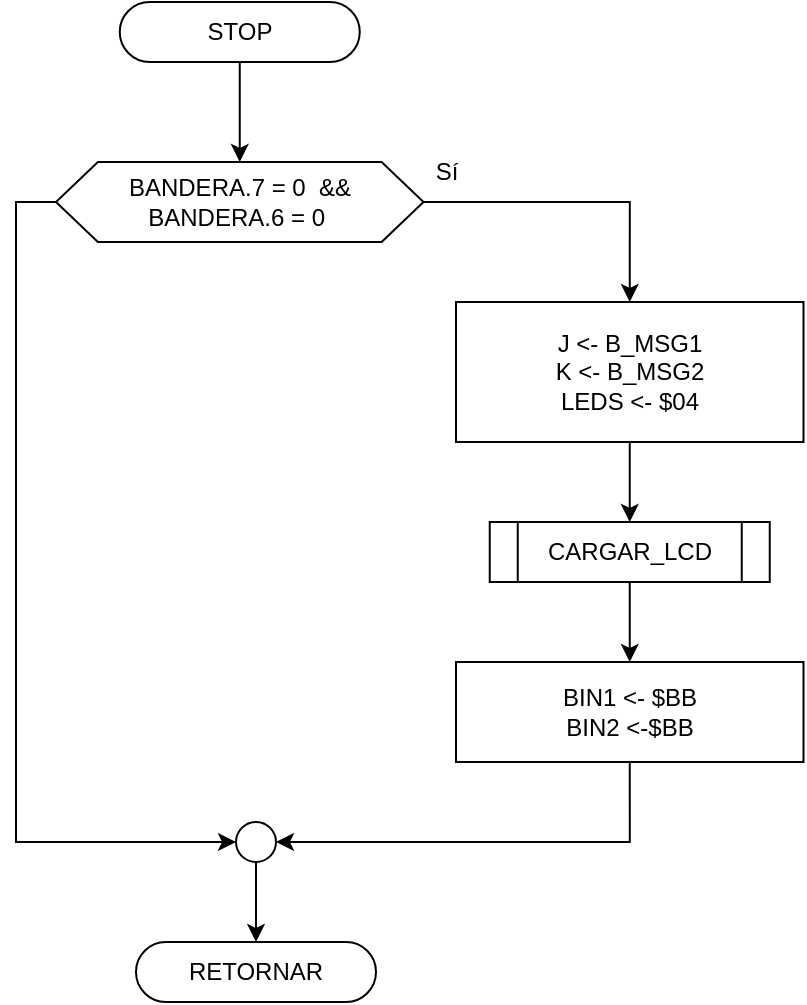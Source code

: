 <mxfile version="13.4.2" type="device"><diagram id="HACID6I4U5xCREyVADKM" name="Page-1"><mxGraphModel dx="1529" dy="699" grid="1" gridSize="10" guides="1" tooltips="1" connect="1" arrows="1" fold="1" page="1" pageScale="1" pageWidth="827" pageHeight="1169" math="0" shadow="0"><root><mxCell id="0"/><mxCell id="1" parent="0"/><mxCell id="cFvC4nPQf8YjpqaqwKia-13" style="edgeStyle=orthogonalEdgeStyle;rounded=0;orthogonalLoop=1;jettySize=auto;html=1;exitX=0.5;exitY=1;exitDx=0;exitDy=0;" edge="1" parent="1" source="cFvC4nPQf8YjpqaqwKia-1" target="cFvC4nPQf8YjpqaqwKia-12"><mxGeometry relative="1" as="geometry"/></mxCell><mxCell id="cFvC4nPQf8YjpqaqwKia-1" value="" style="ellipse;whiteSpace=wrap;html=1;aspect=fixed;" vertex="1" parent="1"><mxGeometry x="-610.0" y="660" width="20" height="20" as="geometry"/></mxCell><mxCell id="cFvC4nPQf8YjpqaqwKia-8" style="edgeStyle=orthogonalEdgeStyle;rounded=0;orthogonalLoop=1;jettySize=auto;html=1;exitX=1;exitY=0.5;exitDx=0;exitDy=0;entryX=0.5;entryY=0;entryDx=0;entryDy=0;" edge="1" parent="1" source="cFvC4nPQf8YjpqaqwKia-2" target="cFvC4nPQf8YjpqaqwKia-3"><mxGeometry relative="1" as="geometry"/></mxCell><mxCell id="cFvC4nPQf8YjpqaqwKia-11" style="edgeStyle=orthogonalEdgeStyle;rounded=0;orthogonalLoop=1;jettySize=auto;html=1;exitX=0;exitY=0.5;exitDx=0;exitDy=0;entryX=0;entryY=0.5;entryDx=0;entryDy=0;" edge="1" parent="1" source="cFvC4nPQf8YjpqaqwKia-2" target="cFvC4nPQf8YjpqaqwKia-1"><mxGeometry relative="1" as="geometry"/></mxCell><mxCell id="cFvC4nPQf8YjpqaqwKia-2" value="BANDERA.7 = 0&amp;nbsp; &amp;amp;&amp;amp;&lt;br&gt;BANDERA.6 = 0&amp;nbsp;" style="shape=hexagon;perimeter=hexagonPerimeter2;whiteSpace=wrap;html=1;size=0.114;" vertex="1" parent="1"><mxGeometry x="-700.0" y="330" width="183.76" height="40" as="geometry"/></mxCell><mxCell id="cFvC4nPQf8YjpqaqwKia-18" style="edgeStyle=orthogonalEdgeStyle;rounded=0;orthogonalLoop=1;jettySize=auto;html=1;exitX=0.5;exitY=1;exitDx=0;exitDy=0;" edge="1" parent="1" source="cFvC4nPQf8YjpqaqwKia-3" target="cFvC4nPQf8YjpqaqwKia-16"><mxGeometry relative="1" as="geometry"/></mxCell><mxCell id="cFvC4nPQf8YjpqaqwKia-3" value="J &amp;lt;- B_MSG1&lt;br&gt;K &amp;lt;- B_MSG2&lt;br&gt;LEDS &amp;lt;- $04" style="rounded=0;whiteSpace=wrap;html=1;" vertex="1" parent="1"><mxGeometry x="-500" y="400" width="173.75" height="70" as="geometry"/></mxCell><mxCell id="cFvC4nPQf8YjpqaqwKia-20" style="edgeStyle=orthogonalEdgeStyle;rounded=0;orthogonalLoop=1;jettySize=auto;html=1;exitX=0.5;exitY=1;exitDx=0;exitDy=0;entryX=1;entryY=0.5;entryDx=0;entryDy=0;" edge="1" parent="1" source="cFvC4nPQf8YjpqaqwKia-14" target="cFvC4nPQf8YjpqaqwKia-1"><mxGeometry relative="1" as="geometry"/></mxCell><mxCell id="cFvC4nPQf8YjpqaqwKia-14" value="BIN1 &amp;lt;- $BB&lt;br&gt;BIN2 &amp;lt;-$BB" style="rounded=0;whiteSpace=wrap;html=1;" vertex="1" parent="1"><mxGeometry x="-500" y="580" width="173.75" height="50" as="geometry"/></mxCell><mxCell id="cFvC4nPQf8YjpqaqwKia-4" style="edgeStyle=orthogonalEdgeStyle;rounded=0;orthogonalLoop=1;jettySize=auto;html=1;exitX=0.5;exitY=1;exitDx=0;exitDy=0;" edge="1" parent="1" source="cFvC4nPQf8YjpqaqwKia-5" target="cFvC4nPQf8YjpqaqwKia-2"><mxGeometry relative="1" as="geometry"/></mxCell><mxCell id="cFvC4nPQf8YjpqaqwKia-5" value="STOP" style="rounded=1;whiteSpace=wrap;html=1;fontSize=12;glass=0;strokeWidth=1;shadow=0;arcSize=50;" vertex="1" parent="1"><mxGeometry x="-668.12" y="250" width="120" height="30" as="geometry"/></mxCell><mxCell id="cFvC4nPQf8YjpqaqwKia-6" value="Sí" style="text;html=1;align=center;verticalAlign=middle;resizable=0;points=[];autosize=1;" vertex="1" parent="1"><mxGeometry x="-520" y="325" width="30" height="20" as="geometry"/></mxCell><mxCell id="cFvC4nPQf8YjpqaqwKia-12" value="RETORNAR" style="rounded=1;whiteSpace=wrap;html=1;fontSize=12;glass=0;strokeWidth=1;shadow=0;arcSize=50;" vertex="1" parent="1"><mxGeometry x="-660" y="720" width="120" height="30" as="geometry"/></mxCell><mxCell id="cFvC4nPQf8YjpqaqwKia-19" style="edgeStyle=orthogonalEdgeStyle;rounded=0;orthogonalLoop=1;jettySize=auto;html=1;exitX=0.5;exitY=1;exitDx=0;exitDy=0;" edge="1" parent="1" source="cFvC4nPQf8YjpqaqwKia-16" target="cFvC4nPQf8YjpqaqwKia-14"><mxGeometry relative="1" as="geometry"/></mxCell><mxCell id="cFvC4nPQf8YjpqaqwKia-16" value="CARGAR_LCD" style="shape=process;whiteSpace=wrap;html=1;backgroundOutline=1;" vertex="1" parent="1"><mxGeometry x="-483.13" y="510" width="140" height="30" as="geometry"/></mxCell></root></mxGraphModel></diagram></mxfile>